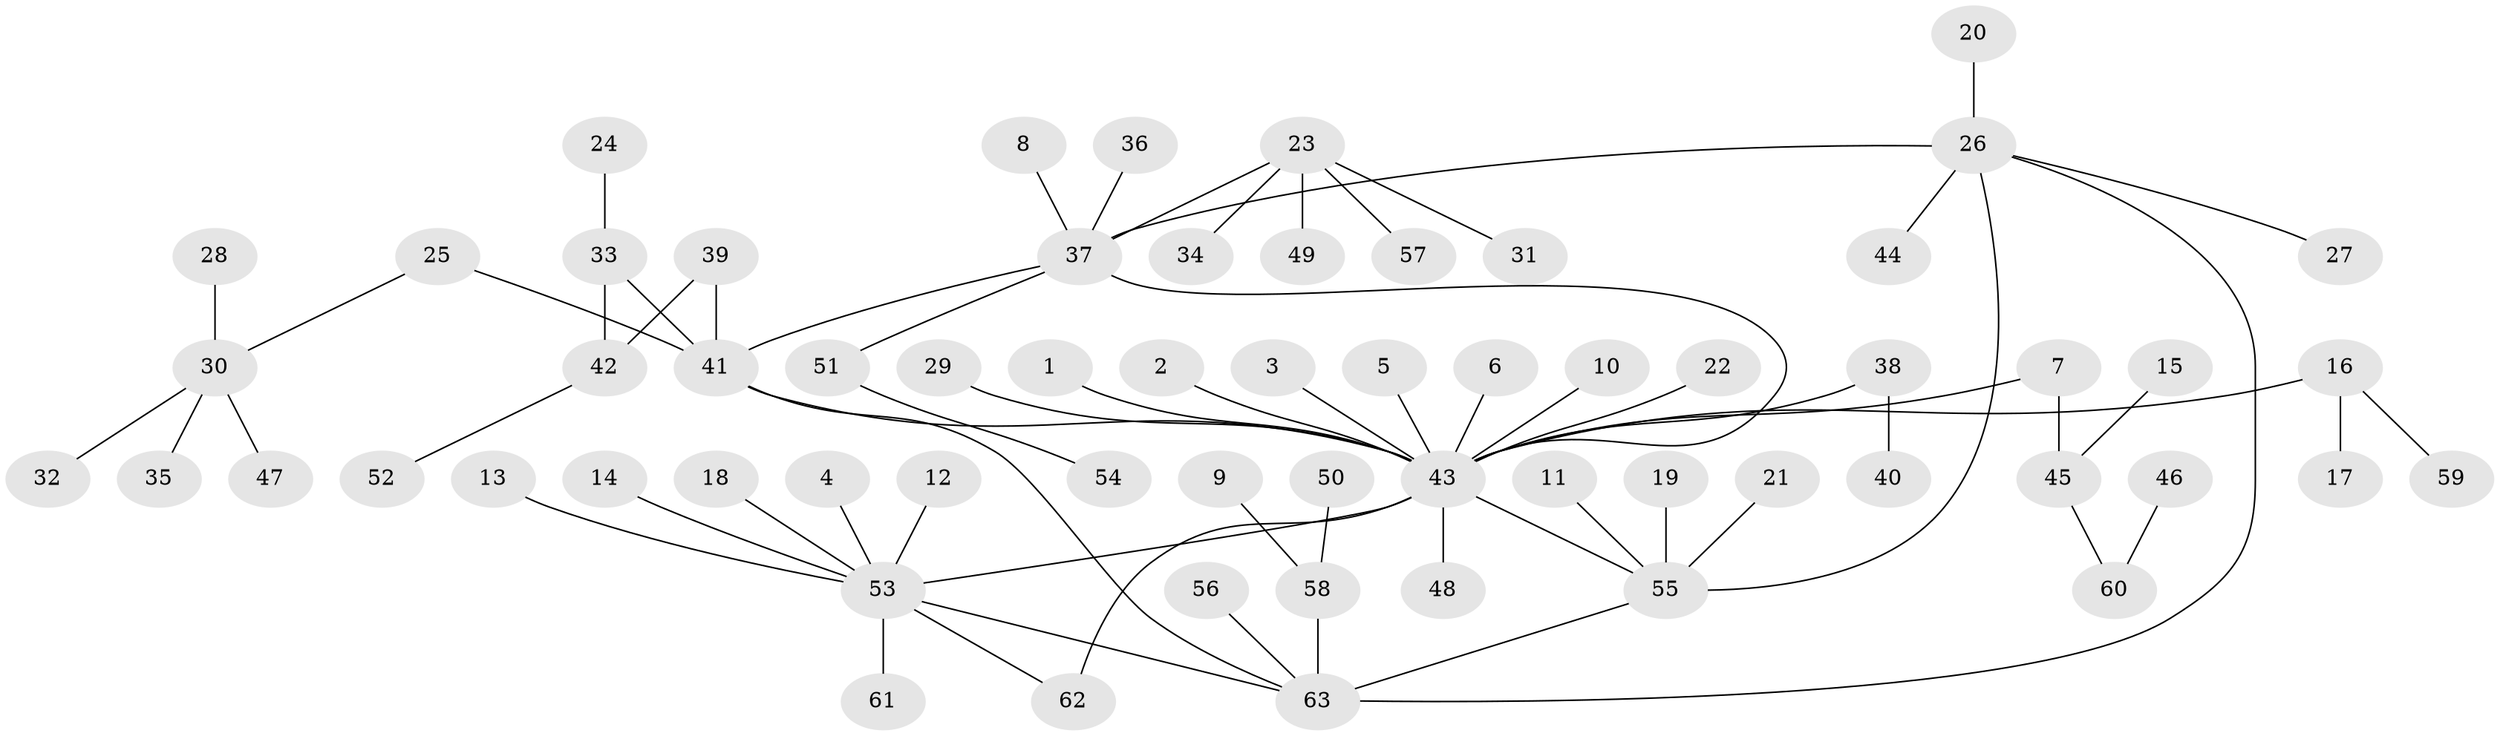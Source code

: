// original degree distribution, {3: 0.07317073170731707, 19: 0.008130081300813009, 8: 0.024390243902439025, 9: 0.016260162601626018, 7: 0.016260162601626018, 5: 0.008130081300813009, 1: 0.6260162601626016, 12: 0.008130081300813009, 6: 0.008130081300813009, 4: 0.04065040650406504, 2: 0.17073170731707318}
// Generated by graph-tools (version 1.1) at 2025/01/03/09/25 03:01:54]
// undirected, 63 vertices, 69 edges
graph export_dot {
graph [start="1"]
  node [color=gray90,style=filled];
  1;
  2;
  3;
  4;
  5;
  6;
  7;
  8;
  9;
  10;
  11;
  12;
  13;
  14;
  15;
  16;
  17;
  18;
  19;
  20;
  21;
  22;
  23;
  24;
  25;
  26;
  27;
  28;
  29;
  30;
  31;
  32;
  33;
  34;
  35;
  36;
  37;
  38;
  39;
  40;
  41;
  42;
  43;
  44;
  45;
  46;
  47;
  48;
  49;
  50;
  51;
  52;
  53;
  54;
  55;
  56;
  57;
  58;
  59;
  60;
  61;
  62;
  63;
  1 -- 43 [weight=1.0];
  2 -- 43 [weight=1.0];
  3 -- 43 [weight=1.0];
  4 -- 53 [weight=1.0];
  5 -- 43 [weight=1.0];
  6 -- 43 [weight=1.0];
  7 -- 43 [weight=1.0];
  7 -- 45 [weight=1.0];
  8 -- 37 [weight=1.0];
  9 -- 58 [weight=1.0];
  10 -- 43 [weight=1.0];
  11 -- 55 [weight=1.0];
  12 -- 53 [weight=1.0];
  13 -- 53 [weight=1.0];
  14 -- 53 [weight=1.0];
  15 -- 45 [weight=1.0];
  16 -- 17 [weight=1.0];
  16 -- 43 [weight=1.0];
  16 -- 59 [weight=1.0];
  18 -- 53 [weight=1.0];
  19 -- 55 [weight=1.0];
  20 -- 26 [weight=1.0];
  21 -- 55 [weight=1.0];
  22 -- 43 [weight=1.0];
  23 -- 31 [weight=1.0];
  23 -- 34 [weight=1.0];
  23 -- 37 [weight=1.0];
  23 -- 49 [weight=1.0];
  23 -- 57 [weight=1.0];
  24 -- 33 [weight=1.0];
  25 -- 30 [weight=1.0];
  25 -- 41 [weight=1.0];
  26 -- 27 [weight=1.0];
  26 -- 37 [weight=1.0];
  26 -- 44 [weight=1.0];
  26 -- 55 [weight=2.0];
  26 -- 63 [weight=1.0];
  28 -- 30 [weight=1.0];
  29 -- 43 [weight=1.0];
  30 -- 32 [weight=1.0];
  30 -- 35 [weight=1.0];
  30 -- 47 [weight=1.0];
  33 -- 41 [weight=1.0];
  33 -- 42 [weight=1.0];
  36 -- 37 [weight=1.0];
  37 -- 41 [weight=1.0];
  37 -- 43 [weight=1.0];
  37 -- 51 [weight=1.0];
  38 -- 40 [weight=1.0];
  38 -- 43 [weight=1.0];
  39 -- 41 [weight=1.0];
  39 -- 42 [weight=1.0];
  41 -- 43 [weight=1.0];
  41 -- 63 [weight=1.0];
  42 -- 52 [weight=1.0];
  43 -- 48 [weight=1.0];
  43 -- 53 [weight=1.0];
  43 -- 55 [weight=1.0];
  43 -- 62 [weight=1.0];
  45 -- 60 [weight=1.0];
  46 -- 60 [weight=1.0];
  50 -- 58 [weight=1.0];
  51 -- 54 [weight=1.0];
  53 -- 61 [weight=1.0];
  53 -- 62 [weight=1.0];
  53 -- 63 [weight=1.0];
  55 -- 63 [weight=1.0];
  56 -- 63 [weight=1.0];
  58 -- 63 [weight=2.0];
}
